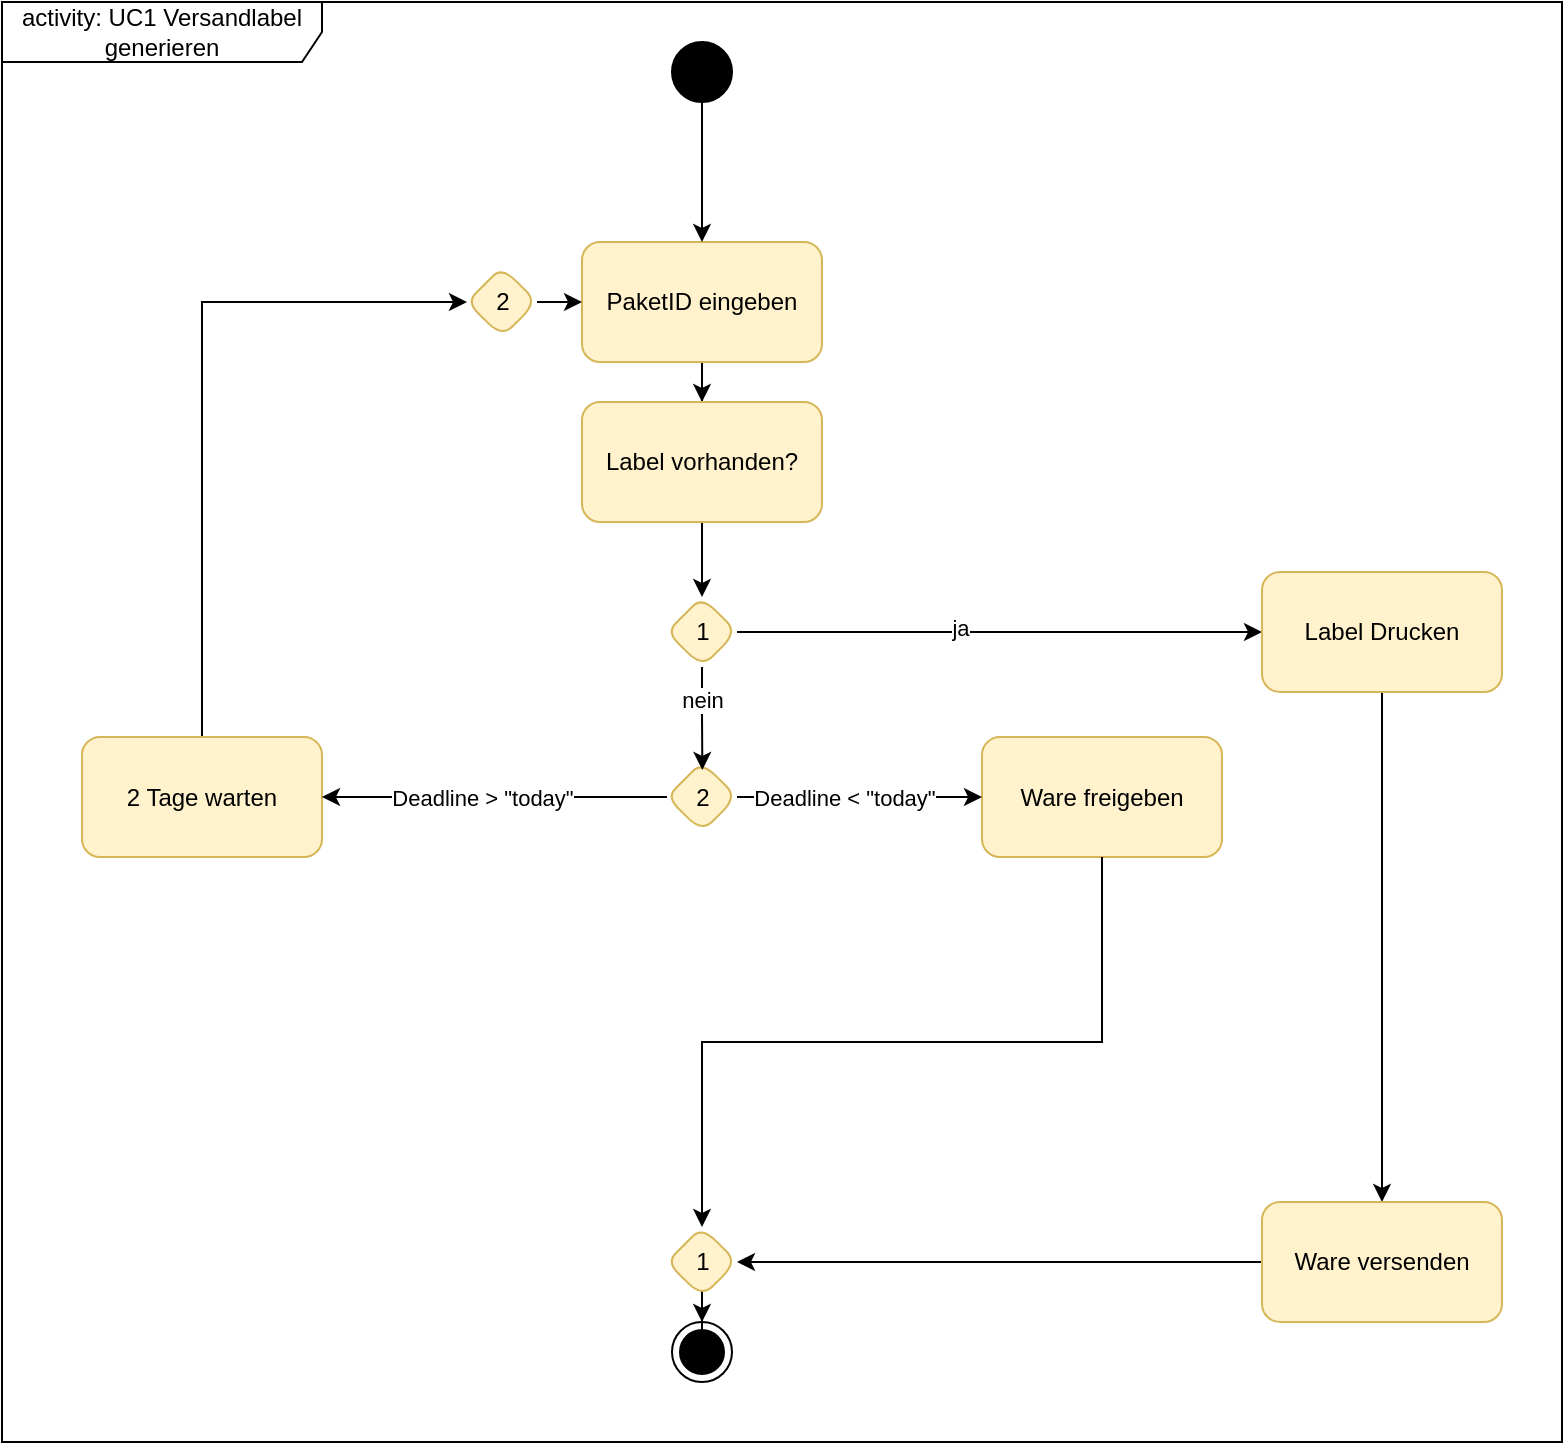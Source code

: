 <mxfile version="22.1.11" type="github">
  <diagram name="Seite-1" id="18Wy0e9a14y2iKfFiZvs">
    <mxGraphModel dx="1235" dy="633" grid="1" gridSize="10" guides="1" tooltips="1" connect="1" arrows="1" fold="1" page="1" pageScale="1" pageWidth="827" pageHeight="1169" math="0" shadow="0">
      <root>
        <mxCell id="0" />
        <mxCell id="1" parent="0" />
        <mxCell id="7-9NOZU4NKzgfEW0f55U-1" value="activity: UC1 Versandlabel generieren" style="shape=umlFrame;whiteSpace=wrap;html=1;pointerEvents=0;recursiveResize=0;container=1;collapsible=0;width=160;" parent="1" vertex="1">
          <mxGeometry x="20" y="20" width="780" height="720" as="geometry" />
        </mxCell>
        <mxCell id="nNDU3X9n8ufydDCJcCMt-14" style="edgeStyle=orthogonalEdgeStyle;rounded=0;orthogonalLoop=1;jettySize=auto;html=1;entryX=0;entryY=0.5;entryDx=0;entryDy=0;" edge="1" parent="7-9NOZU4NKzgfEW0f55U-1" source="7-9NOZU4NKzgfEW0f55U-2" target="7-9NOZU4NKzgfEW0f55U-14">
          <mxGeometry relative="1" as="geometry" />
        </mxCell>
        <mxCell id="nNDU3X9n8ufydDCJcCMt-15" value="ja" style="edgeLabel;html=1;align=center;verticalAlign=middle;resizable=0;points=[];" vertex="1" connectable="0" parent="nNDU3X9n8ufydDCJcCMt-14">
          <mxGeometry x="-0.15" y="2" relative="1" as="geometry">
            <mxPoint as="offset" />
          </mxGeometry>
        </mxCell>
        <mxCell id="7-9NOZU4NKzgfEW0f55U-2" value="1" style="rhombus;whiteSpace=wrap;html=1;fillColor=#fff2cc;strokeColor=#d6b656;rounded=1;" parent="7-9NOZU4NKzgfEW0f55U-1" vertex="1">
          <mxGeometry x="332.5" y="297.5" width="35" height="35" as="geometry" />
        </mxCell>
        <mxCell id="7-9NOZU4NKzgfEW0f55U-4" value="Ware freigeben" style="whiteSpace=wrap;html=1;fillColor=#fff2cc;strokeColor=#d6b656;rounded=1;" parent="7-9NOZU4NKzgfEW0f55U-1" vertex="1">
          <mxGeometry x="490" y="367.5" width="120" height="60" as="geometry" />
        </mxCell>
        <mxCell id="7-9NOZU4NKzgfEW0f55U-9" value="" style="edgeStyle=orthogonalEdgeStyle;rounded=0;orthogonalLoop=1;jettySize=auto;html=1;" parent="7-9NOZU4NKzgfEW0f55U-1" source="8ZjAo5hcSu2O5ueR2Of1-4" target="7-9NOZU4NKzgfEW0f55U-8" edge="1">
          <mxGeometry relative="1" as="geometry" />
        </mxCell>
        <mxCell id="8ZjAo5hcSu2O5ueR2Of1-4" value="PaketID eingeben" style="rounded=1;whiteSpace=wrap;html=1;fillColor=#fff2cc;strokeColor=#d6b656;" parent="7-9NOZU4NKzgfEW0f55U-1" vertex="1">
          <mxGeometry x="290" y="120" width="120" height="60" as="geometry" />
        </mxCell>
        <mxCell id="7-9NOZU4NKzgfEW0f55U-11" value="" style="edgeStyle=orthogonalEdgeStyle;rounded=0;orthogonalLoop=1;jettySize=auto;html=1;" parent="7-9NOZU4NKzgfEW0f55U-1" source="7-9NOZU4NKzgfEW0f55U-8" target="7-9NOZU4NKzgfEW0f55U-2" edge="1">
          <mxGeometry relative="1" as="geometry" />
        </mxCell>
        <mxCell id="7-9NOZU4NKzgfEW0f55U-8" value="Label vorhanden?" style="whiteSpace=wrap;html=1;fillColor=#fff2cc;strokeColor=#d6b656;rounded=1;" parent="7-9NOZU4NKzgfEW0f55U-1" vertex="1">
          <mxGeometry x="290" y="200" width="120" height="60" as="geometry" />
        </mxCell>
        <mxCell id="8ZjAo5hcSu2O5ueR2Of1-1" value="" style="ellipse;whiteSpace=wrap;html=1;fillColor=strokeColor;" parent="7-9NOZU4NKzgfEW0f55U-1" vertex="1">
          <mxGeometry x="335" y="20" width="30" height="30" as="geometry" />
        </mxCell>
        <mxCell id="8ZjAo5hcSu2O5ueR2Of1-5" value="" style="edgeStyle=orthogonalEdgeStyle;rounded=0;orthogonalLoop=1;jettySize=auto;html=1;" parent="7-9NOZU4NKzgfEW0f55U-1" source="8ZjAo5hcSu2O5ueR2Of1-1" target="8ZjAo5hcSu2O5ueR2Of1-4" edge="1">
          <mxGeometry relative="1" as="geometry" />
        </mxCell>
        <mxCell id="8ZjAo5hcSu2O5ueR2Of1-19" value="a" style="ellipse;html=1;shape=endState;fillColor=strokeColor;" parent="7-9NOZU4NKzgfEW0f55U-1" vertex="1">
          <mxGeometry x="335" y="660" width="30" height="30" as="geometry" />
        </mxCell>
        <mxCell id="8ZjAo5hcSu2O5ueR2Of1-20" value="" style="edgeStyle=orthogonalEdgeStyle;rounded=0;orthogonalLoop=1;jettySize=auto;html=1;exitX=0.5;exitY=1;exitDx=0;exitDy=0;entryX=0.5;entryY=0;entryDx=0;entryDy=0;" parent="7-9NOZU4NKzgfEW0f55U-1" source="7-9NOZU4NKzgfEW0f55U-4" target="7-9NOZU4NKzgfEW0f55U-17" edge="1">
          <mxGeometry relative="1" as="geometry">
            <mxPoint x="630" y="405" as="sourcePoint" />
          </mxGeometry>
        </mxCell>
        <mxCell id="nNDU3X9n8ufydDCJcCMt-3" value="" style="edgeStyle=orthogonalEdgeStyle;rounded=0;orthogonalLoop=1;jettySize=auto;html=1;" edge="1" parent="7-9NOZU4NKzgfEW0f55U-1" source="7-9NOZU4NKzgfEW0f55U-14" target="nNDU3X9n8ufydDCJcCMt-2">
          <mxGeometry relative="1" as="geometry" />
        </mxCell>
        <mxCell id="7-9NOZU4NKzgfEW0f55U-14" value="Label Drucken" style="whiteSpace=wrap;html=1;fillColor=#fff2cc;strokeColor=#d6b656;rounded=1;" parent="7-9NOZU4NKzgfEW0f55U-1" vertex="1">
          <mxGeometry x="630" y="285" width="120" height="60" as="geometry" />
        </mxCell>
        <mxCell id="7-9NOZU4NKzgfEW0f55U-18" value="" style="edgeStyle=orthogonalEdgeStyle;rounded=0;orthogonalLoop=1;jettySize=auto;html=1;" parent="7-9NOZU4NKzgfEW0f55U-1" source="7-9NOZU4NKzgfEW0f55U-17" target="8ZjAo5hcSu2O5ueR2Of1-19" edge="1">
          <mxGeometry relative="1" as="geometry" />
        </mxCell>
        <mxCell id="7-9NOZU4NKzgfEW0f55U-17" value="1" style="rhombus;whiteSpace=wrap;html=1;fillColor=#fff2cc;strokeColor=#d6b656;rounded=1;" parent="7-9NOZU4NKzgfEW0f55U-1" vertex="1">
          <mxGeometry x="332.5" y="612.5" width="35" height="35" as="geometry" />
        </mxCell>
        <mxCell id="nNDU3X9n8ufydDCJcCMt-10" value="" style="edgeStyle=orthogonalEdgeStyle;rounded=0;orthogonalLoop=1;jettySize=auto;html=1;" edge="1" parent="7-9NOZU4NKzgfEW0f55U-1" source="7-9NOZU4NKzgfEW0f55U-19" target="8ZjAo5hcSu2O5ueR2Of1-4">
          <mxGeometry relative="1" as="geometry" />
        </mxCell>
        <mxCell id="7-9NOZU4NKzgfEW0f55U-19" value="2" style="rhombus;whiteSpace=wrap;html=1;fillColor=#fff2cc;strokeColor=#d6b656;rounded=1;" parent="7-9NOZU4NKzgfEW0f55U-1" vertex="1">
          <mxGeometry x="232.5" y="132.5" width="35" height="35" as="geometry" />
        </mxCell>
        <mxCell id="nNDU3X9n8ufydDCJcCMt-9" style="edgeStyle=orthogonalEdgeStyle;rounded=0;orthogonalLoop=1;jettySize=auto;html=1;" edge="1" parent="7-9NOZU4NKzgfEW0f55U-1" source="7-9NOZU4NKzgfEW0f55U-26" target="7-9NOZU4NKzgfEW0f55U-19">
          <mxGeometry relative="1" as="geometry">
            <Array as="points">
              <mxPoint x="100" y="150" />
            </Array>
          </mxGeometry>
        </mxCell>
        <mxCell id="7-9NOZU4NKzgfEW0f55U-26" value="2 Tage warten" style="whiteSpace=wrap;html=1;fillColor=#fff2cc;strokeColor=#d6b656;rounded=1;" parent="7-9NOZU4NKzgfEW0f55U-1" vertex="1">
          <mxGeometry x="40" y="367.5" width="120" height="60" as="geometry" />
        </mxCell>
        <mxCell id="nNDU3X9n8ufydDCJcCMt-8" style="edgeStyle=orthogonalEdgeStyle;rounded=0;orthogonalLoop=1;jettySize=auto;html=1;entryX=1;entryY=0.5;entryDx=0;entryDy=0;" edge="1" parent="7-9NOZU4NKzgfEW0f55U-1" source="7-9NOZU4NKzgfEW0f55U-28" target="7-9NOZU4NKzgfEW0f55U-26">
          <mxGeometry relative="1" as="geometry" />
        </mxCell>
        <mxCell id="nNDU3X9n8ufydDCJcCMt-11" value="Deadline &amp;gt; &quot;today&quot;" style="edgeLabel;html=1;align=center;verticalAlign=middle;resizable=0;points=[];" vertex="1" connectable="0" parent="nNDU3X9n8ufydDCJcCMt-8">
          <mxGeometry x="0.41" y="-1" relative="1" as="geometry">
            <mxPoint x="29" y="1" as="offset" />
          </mxGeometry>
        </mxCell>
        <mxCell id="nNDU3X9n8ufydDCJcCMt-12" style="edgeStyle=orthogonalEdgeStyle;rounded=0;orthogonalLoop=1;jettySize=auto;html=1;entryX=0;entryY=0.5;entryDx=0;entryDy=0;" edge="1" parent="7-9NOZU4NKzgfEW0f55U-1" source="7-9NOZU4NKzgfEW0f55U-28" target="7-9NOZU4NKzgfEW0f55U-4">
          <mxGeometry relative="1" as="geometry" />
        </mxCell>
        <mxCell id="nNDU3X9n8ufydDCJcCMt-13" value="Deadline &amp;lt; &quot;today&quot;" style="edgeLabel;html=1;align=center;verticalAlign=middle;resizable=0;points=[];" vertex="1" connectable="0" parent="nNDU3X9n8ufydDCJcCMt-12">
          <mxGeometry x="-0.253" relative="1" as="geometry">
            <mxPoint x="7" as="offset" />
          </mxGeometry>
        </mxCell>
        <mxCell id="7-9NOZU4NKzgfEW0f55U-28" value="2" style="rhombus;whiteSpace=wrap;html=1;fillColor=#fff2cc;strokeColor=#d6b656;rounded=1;" parent="7-9NOZU4NKzgfEW0f55U-1" vertex="1">
          <mxGeometry x="332.5" y="380" width="35" height="35" as="geometry" />
        </mxCell>
        <mxCell id="nNDU3X9n8ufydDCJcCMt-4" style="edgeStyle=orthogonalEdgeStyle;rounded=0;orthogonalLoop=1;jettySize=auto;html=1;entryX=1;entryY=0.5;entryDx=0;entryDy=0;" edge="1" parent="7-9NOZU4NKzgfEW0f55U-1" source="nNDU3X9n8ufydDCJcCMt-2" target="7-9NOZU4NKzgfEW0f55U-17">
          <mxGeometry relative="1" as="geometry" />
        </mxCell>
        <mxCell id="nNDU3X9n8ufydDCJcCMt-2" value="Ware versenden" style="whiteSpace=wrap;html=1;fillColor=#fff2cc;strokeColor=#d6b656;rounded=1;" vertex="1" parent="7-9NOZU4NKzgfEW0f55U-1">
          <mxGeometry x="630" y="600" width="120" height="60" as="geometry" />
        </mxCell>
        <mxCell id="nNDU3X9n8ufydDCJcCMt-6" style="edgeStyle=orthogonalEdgeStyle;rounded=0;orthogonalLoop=1;jettySize=auto;html=1;entryX=0.505;entryY=0.114;entryDx=0;entryDy=0;entryPerimeter=0;" edge="1" parent="7-9NOZU4NKzgfEW0f55U-1" source="7-9NOZU4NKzgfEW0f55U-2" target="7-9NOZU4NKzgfEW0f55U-28">
          <mxGeometry relative="1" as="geometry" />
        </mxCell>
        <mxCell id="nNDU3X9n8ufydDCJcCMt-7" value="nein" style="edgeLabel;html=1;align=center;verticalAlign=middle;resizable=0;points=[];" vertex="1" connectable="0" parent="nNDU3X9n8ufydDCJcCMt-6">
          <mxGeometry x="-0.703" relative="1" as="geometry">
            <mxPoint y="9" as="offset" />
          </mxGeometry>
        </mxCell>
      </root>
    </mxGraphModel>
  </diagram>
</mxfile>
